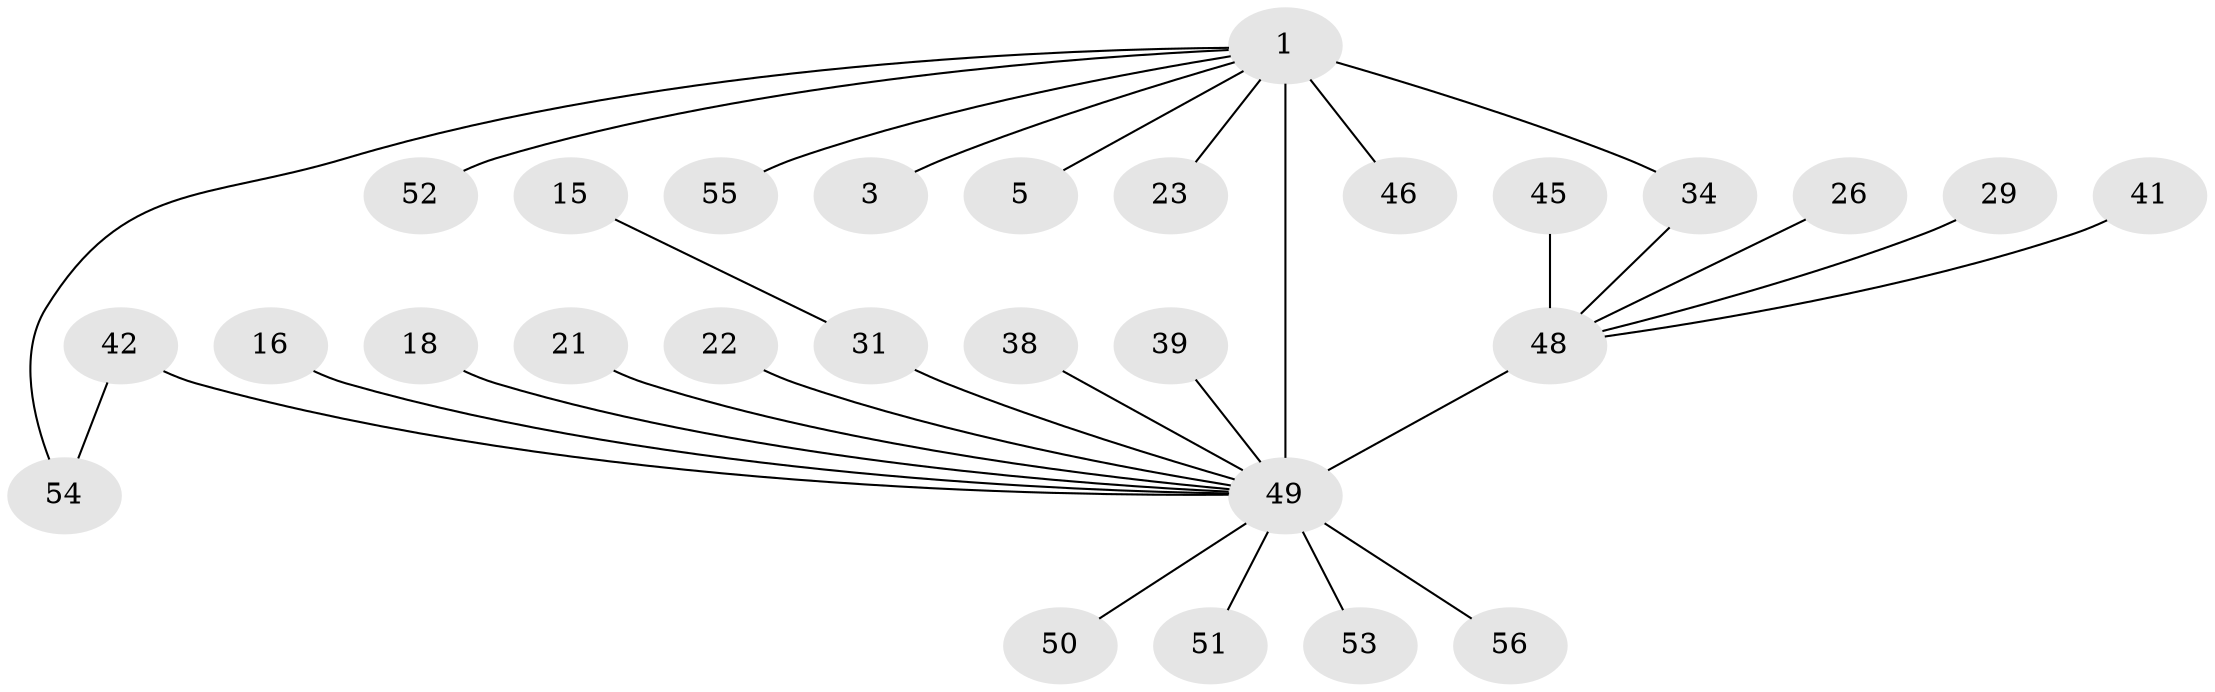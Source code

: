 // original degree distribution, {20: 0.017857142857142856, 4: 0.08928571428571429, 1: 0.4642857142857143, 3: 0.10714285714285714, 12: 0.017857142857142856, 11: 0.017857142857142856, 8: 0.017857142857142856, 2: 0.25, 7: 0.017857142857142856}
// Generated by graph-tools (version 1.1) at 2025/50/03/04/25 21:50:11]
// undirected, 28 vertices, 29 edges
graph export_dot {
graph [start="1"]
  node [color=gray90,style=filled];
  1;
  3;
  5;
  15;
  16;
  18;
  21;
  22;
  23 [super="+19"];
  26;
  29;
  31 [super="+13"];
  34;
  38 [super="+36"];
  39;
  41;
  42 [super="+14+37"];
  45;
  46;
  48 [super="+40+24"];
  49 [super="+6+20+43+33+44"];
  50;
  51;
  52;
  53;
  54;
  55 [super="+47"];
  56 [super="+28"];
  1 -- 3;
  1 -- 5;
  1 -- 34;
  1 -- 46;
  1 -- 49 [weight=10];
  1 -- 52;
  1 -- 54;
  1 -- 23;
  1 -- 55;
  15 -- 31;
  16 -- 49;
  18 -- 49;
  21 -- 49;
  22 -- 49;
  26 -- 48;
  29 -- 48;
  31 -- 49 [weight=2];
  34 -- 48;
  38 -- 49;
  39 -- 49;
  41 -- 48;
  42 -- 49 [weight=3];
  42 -- 54;
  45 -- 48;
  48 -- 49 [weight=4];
  49 -- 51;
  49 -- 53;
  49 -- 50;
  49 -- 56;
}

